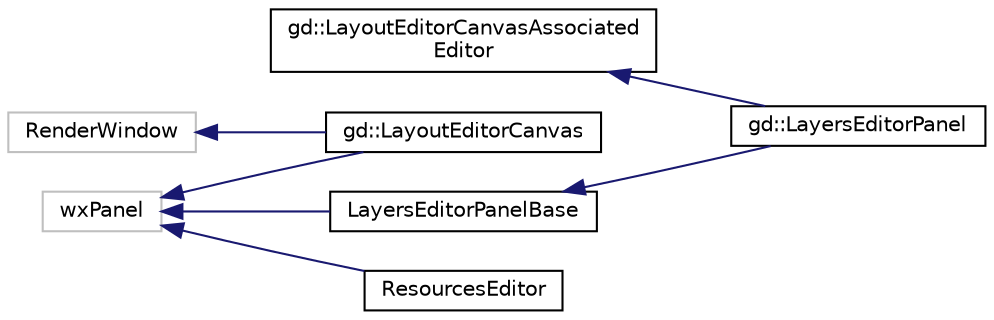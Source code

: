 digraph "Graphical Class Hierarchy"
{
  edge [fontname="Helvetica",fontsize="10",labelfontname="Helvetica",labelfontsize="10"];
  node [fontname="Helvetica",fontsize="10",shape=record];
  rankdir="LR";
  Node1 [label="gd::LayoutEditorCanvasAssociated\lEditor",height=0.2,width=0.4,color="black", fillcolor="white", style="filled",URL="$classgd_1_1_layout_editor_canvas_associated_editor.html",tooltip="Base class meant to be used by the IDE for its editors that are associated with a gd::LayoutEditorCan..."];
  Node1 -> Node2 [dir="back",color="midnightblue",fontsize="10",style="solid",fontname="Helvetica"];
  Node2 [label="gd::LayersEditorPanel",height=0.2,width=0.4,color="black", fillcolor="white", style="filled",URL="$classgd_1_1_layers_editor_panel.html",tooltip="Panel showing the layers of a layout and allowing to edit them. "];
  Node3 [label="RenderWindow",height=0.2,width=0.4,color="grey75", fillcolor="white", style="filled"];
  Node3 -> Node4 [dir="back",color="midnightblue",fontsize="10",style="solid",fontname="Helvetica"];
  Node4 [label="gd::LayoutEditorCanvas",height=0.2,width=0.4,color="black", fillcolor="white", style="filled",URL="$classgd_1_1_layout_editor_canvas.html",tooltip="Base class for implementing the main canvas of layout editors. "];
  Node5 [label="wxPanel",height=0.2,width=0.4,color="grey75", fillcolor="white", style="filled"];
  Node5 -> Node4 [dir="back",color="midnightblue",fontsize="10",style="solid",fontname="Helvetica"];
  Node5 -> Node6 [dir="back",color="midnightblue",fontsize="10",style="solid",fontname="Helvetica"];
  Node6 [label="LayersEditorPanelBase",height=0.2,width=0.4,color="black", fillcolor="white", style="filled",URL="$class_layers_editor_panel_base.html"];
  Node6 -> Node2 [dir="back",color="midnightblue",fontsize="10",style="solid",fontname="Helvetica"];
  Node5 -> Node7 [dir="back",color="midnightblue",fontsize="10",style="solid",fontname="Helvetica"];
  Node7 [label="ResourcesEditor",height=0.2,width=0.4,color="black", fillcolor="white", style="filled",URL="$class_resources_editor.html",tooltip="Panel for editing the resources of a game. "];
}
